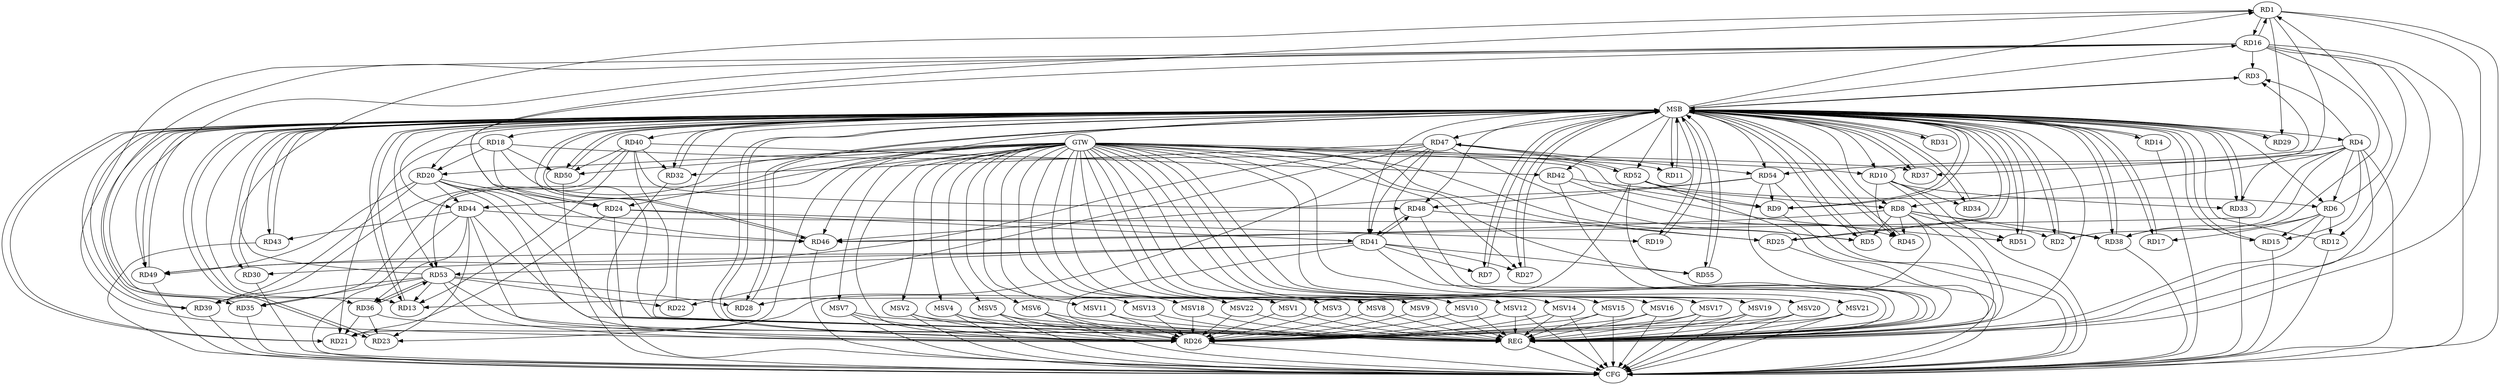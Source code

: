 strict digraph G {
  RD1 [ label="RD1" ];
  RD2 [ label="RD2" ];
  RD3 [ label="RD3" ];
  RD4 [ label="RD4" ];
  RD5 [ label="RD5" ];
  RD6 [ label="RD6" ];
  RD7 [ label="RD7" ];
  RD8 [ label="RD8" ];
  RD9 [ label="RD9" ];
  RD10 [ label="RD10" ];
  RD11 [ label="RD11" ];
  RD12 [ label="RD12" ];
  RD13 [ label="RD13" ];
  RD14 [ label="RD14" ];
  RD15 [ label="RD15" ];
  RD16 [ label="RD16" ];
  RD17 [ label="RD17" ];
  RD18 [ label="RD18" ];
  RD19 [ label="RD19" ];
  RD20 [ label="RD20" ];
  RD21 [ label="RD21" ];
  RD22 [ label="RD22" ];
  RD23 [ label="RD23" ];
  RD24 [ label="RD24" ];
  RD25 [ label="RD25" ];
  RD26 [ label="RD26" ];
  RD27 [ label="RD27" ];
  RD28 [ label="RD28" ];
  RD29 [ label="RD29" ];
  RD30 [ label="RD30" ];
  RD31 [ label="RD31" ];
  RD32 [ label="RD32" ];
  RD33 [ label="RD33" ];
  RD34 [ label="RD34" ];
  RD35 [ label="RD35" ];
  RD36 [ label="RD36" ];
  RD37 [ label="RD37" ];
  RD38 [ label="RD38" ];
  RD39 [ label="RD39" ];
  RD40 [ label="RD40" ];
  RD41 [ label="RD41" ];
  RD42 [ label="RD42" ];
  RD43 [ label="RD43" ];
  RD44 [ label="RD44" ];
  RD45 [ label="RD45" ];
  RD46 [ label="RD46" ];
  RD47 [ label="RD47" ];
  RD48 [ label="RD48" ];
  RD49 [ label="RD49" ];
  RD50 [ label="RD50" ];
  RD51 [ label="RD51" ];
  RD52 [ label="RD52" ];
  RD53 [ label="RD53" ];
  RD54 [ label="RD54" ];
  RD55 [ label="RD55" ];
  GTW [ label="GTW" ];
  REG [ label="REG" ];
  MSB [ label="MSB" ];
  CFG [ label="CFG" ];
  MSV1 [ label="MSV1" ];
  MSV2 [ label="MSV2" ];
  MSV3 [ label="MSV3" ];
  MSV4 [ label="MSV4" ];
  MSV5 [ label="MSV5" ];
  MSV6 [ label="MSV6" ];
  MSV7 [ label="MSV7" ];
  MSV8 [ label="MSV8" ];
  MSV9 [ label="MSV9" ];
  MSV10 [ label="MSV10" ];
  MSV11 [ label="MSV11" ];
  MSV12 [ label="MSV12" ];
  MSV13 [ label="MSV13" ];
  MSV14 [ label="MSV14" ];
  MSV15 [ label="MSV15" ];
  MSV16 [ label="MSV16" ];
  MSV17 [ label="MSV17" ];
  MSV18 [ label="MSV18" ];
  MSV19 [ label="MSV19" ];
  MSV20 [ label="MSV20" ];
  MSV21 [ label="MSV21" ];
  MSV22 [ label="MSV22" ];
  RD6 -> RD1;
  RD1 -> RD16;
  RD16 -> RD1;
  RD1 -> RD24;
  RD1 -> RD29;
  RD1 -> RD37;
  RD53 -> RD1;
  RD4 -> RD2;
  RD8 -> RD2;
  RD4 -> RD3;
  RD10 -> RD3;
  RD16 -> RD3;
  RD4 -> RD6;
  RD4 -> RD8;
  RD4 -> RD15;
  RD4 -> RD33;
  RD4 -> RD46;
  RD4 -> RD54;
  RD8 -> RD5;
  RD47 -> RD5;
  RD6 -> RD12;
  RD6 -> RD15;
  RD6 -> RD17;
  RD6 -> RD38;
  RD52 -> RD6;
  RD41 -> RD7;
  RD8 -> RD13;
  RD8 -> RD38;
  RD42 -> RD8;
  RD8 -> RD45;
  RD8 -> RD46;
  RD8 -> RD51;
  RD52 -> RD9;
  RD54 -> RD9;
  RD18 -> RD10;
  RD10 -> RD33;
  RD10 -> RD34;
  RD10 -> RD45;
  RD16 -> RD12;
  RD16 -> RD13;
  RD40 -> RD13;
  RD53 -> RD13;
  RD16 -> RD26;
  RD16 -> RD38;
  RD16 -> RD46;
  RD16 -> RD49;
  RD18 -> RD20;
  RD18 -> RD21;
  RD18 -> RD24;
  RD18 -> RD50;
  RD24 -> RD19;
  RD20 -> RD24;
  RD20 -> RD26;
  RD20 -> RD39;
  RD20 -> RD44;
  RD20 -> RD46;
  RD20 -> RD49;
  RD24 -> RD21;
  RD36 -> RD21;
  RD47 -> RD22;
  RD53 -> RD22;
  RD36 -> RD23;
  RD44 -> RD23;
  RD52 -> RD23;
  RD24 -> RD41;
  RD48 -> RD25;
  RD41 -> RD26;
  RD44 -> RD26;
  RD53 -> RD26;
  RD41 -> RD27;
  RD47 -> RD28;
  RD53 -> RD28;
  RD41 -> RD30;
  RD40 -> RD32;
  RD47 -> RD32;
  RD53 -> RD35;
  RD44 -> RD36;
  RD36 -> RD53;
  RD53 -> RD36;
  RD44 -> RD38;
  RD53 -> RD39;
  RD40 -> RD42;
  RD40 -> RD48;
  RD40 -> RD50;
  RD40 -> RD53;
  RD47 -> RD41;
  RD41 -> RD48;
  RD48 -> RD41;
  RD41 -> RD49;
  RD41 -> RD53;
  RD41 -> RD55;
  RD42 -> RD45;
  RD44 -> RD43;
  RD54 -> RD46;
  RD47 -> RD49;
  RD47 -> RD52;
  RD52 -> RD47;
  RD47 -> RD54;
  RD54 -> RD48;
  GTW -> RD21;
  GTW -> RD11;
  GTW -> RD27;
  GTW -> RD25;
  GTW -> RD5;
  GTW -> RD9;
  GTW -> RD55;
  GTW -> RD44;
  GTW -> RD51;
  GTW -> RD39;
  GTW -> RD35;
  GTW -> RD20;
  GTW -> RD46;
  GTW -> RD50;
  GTW -> RD37;
  GTW -> RD26;
  RD1 -> REG;
  RD4 -> REG;
  RD6 -> REG;
  RD8 -> REG;
  RD10 -> REG;
  RD16 -> REG;
  RD18 -> REG;
  RD20 -> REG;
  RD24 -> REG;
  RD36 -> REG;
  RD40 -> REG;
  RD41 -> REG;
  RD42 -> REG;
  RD44 -> REG;
  RD47 -> REG;
  RD48 -> REG;
  RD52 -> REG;
  RD53 -> REG;
  RD54 -> REG;
  RD2 -> MSB;
  MSB -> RD7;
  MSB -> RD16;
  MSB -> RD18;
  MSB -> RD39;
  MSB -> RD51;
  MSB -> REG;
  RD3 -> MSB;
  MSB -> RD1;
  MSB -> RD6;
  MSB -> RD15;
  MSB -> RD21;
  MSB -> RD29;
  MSB -> RD45;
  MSB -> RD48;
  MSB -> RD50;
  RD5 -> MSB;
  MSB -> RD33;
  RD7 -> MSB;
  MSB -> RD3;
  MSB -> RD10;
  MSB -> RD49;
  RD9 -> MSB;
  MSB -> RD13;
  MSB -> RD26;
  MSB -> RD32;
  MSB -> RD38;
  RD11 -> MSB;
  MSB -> RD8;
  RD12 -> MSB;
  MSB -> RD2;
  MSB -> RD30;
  MSB -> RD36;
  MSB -> RD55;
  RD13 -> MSB;
  MSB -> RD11;
  MSB -> RD14;
  MSB -> RD23;
  MSB -> RD37;
  MSB -> RD46;
  RD14 -> MSB;
  MSB -> RD4;
  MSB -> RD5;
  MSB -> RD41;
  RD15 -> MSB;
  MSB -> RD19;
  MSB -> RD25;
  MSB -> RD27;
  MSB -> RD43;
  RD17 -> MSB;
  MSB -> RD52;
  RD19 -> MSB;
  RD21 -> MSB;
  MSB -> RD42;
  MSB -> RD54;
  RD22 -> MSB;
  MSB -> RD17;
  MSB -> RD28;
  MSB -> RD31;
  RD23 -> MSB;
  MSB -> RD44;
  RD25 -> MSB;
  MSB -> RD47;
  RD26 -> MSB;
  MSB -> RD24;
  RD27 -> MSB;
  RD28 -> MSB;
  RD29 -> MSB;
  RD30 -> MSB;
  MSB -> RD20;
  RD31 -> MSB;
  MSB -> RD9;
  MSB -> RD53;
  RD32 -> MSB;
  MSB -> RD35;
  MSB -> RD40;
  RD33 -> MSB;
  RD34 -> MSB;
  RD35 -> MSB;
  RD37 -> MSB;
  RD38 -> MSB;
  RD39 -> MSB;
  RD43 -> MSB;
  MSB -> RD34;
  RD45 -> MSB;
  RD46 -> MSB;
  RD49 -> MSB;
  RD50 -> MSB;
  RD51 -> MSB;
  RD55 -> MSB;
  RD12 -> CFG;
  RD44 -> CFG;
  RD10 -> CFG;
  RD54 -> CFG;
  RD25 -> CFG;
  RD50 -> CFG;
  RD43 -> CFG;
  RD46 -> CFG;
  RD4 -> CFG;
  RD49 -> CFG;
  RD26 -> CFG;
  RD30 -> CFG;
  RD9 -> CFG;
  RD35 -> CFG;
  RD1 -> CFG;
  RD38 -> CFG;
  RD52 -> CFG;
  RD39 -> CFG;
  RD32 -> CFG;
  RD14 -> CFG;
  RD33 -> CFG;
  RD15 -> CFG;
  RD16 -> CFG;
  REG -> CFG;
  MSV1 -> RD26;
  MSV2 -> RD26;
  MSV3 -> RD26;
  MSV4 -> RD26;
  MSV5 -> RD26;
  GTW -> MSV1;
  MSV1 -> REG;
  GTW -> MSV2;
  MSV2 -> REG;
  MSV2 -> CFG;
  GTW -> MSV3;
  MSV3 -> REG;
  GTW -> MSV4;
  MSV4 -> REG;
  MSV4 -> CFG;
  GTW -> MSV5;
  MSV5 -> REG;
  MSV5 -> CFG;
  MSV6 -> RD26;
  GTW -> MSV6;
  MSV6 -> REG;
  MSV6 -> CFG;
  MSV7 -> RD26;
  GTW -> MSV7;
  MSV7 -> REG;
  MSV7 -> CFG;
  MSV8 -> RD26;
  MSV9 -> RD26;
  MSV10 -> RD26;
  GTW -> MSV8;
  MSV8 -> REG;
  GTW -> MSV9;
  MSV9 -> REG;
  GTW -> MSV10;
  MSV10 -> REG;
  MSV11 -> RD26;
  MSV12 -> RD26;
  GTW -> MSV11;
  MSV11 -> REG;
  GTW -> MSV12;
  MSV12 -> REG;
  MSV12 -> CFG;
  MSV13 -> RD26;
  MSV14 -> RD26;
  MSV15 -> RD26;
  GTW -> MSV13;
  MSV13 -> REG;
  GTW -> MSV14;
  MSV14 -> REG;
  MSV14 -> CFG;
  GTW -> MSV15;
  MSV15 -> REG;
  MSV15 -> CFG;
  MSV16 -> RD26;
  GTW -> MSV16;
  MSV16 -> REG;
  MSV16 -> CFG;
  MSV17 -> RD26;
  MSV18 -> RD26;
  GTW -> MSV17;
  MSV17 -> REG;
  MSV17 -> CFG;
  GTW -> MSV18;
  MSV18 -> REG;
  MSV19 -> RD26;
  GTW -> MSV19;
  MSV19 -> REG;
  MSV19 -> CFG;
  MSV20 -> RD26;
  GTW -> MSV20;
  MSV20 -> REG;
  MSV20 -> CFG;
  MSV21 -> RD26;
  GTW -> MSV21;
  MSV21 -> REG;
  MSV21 -> CFG;
  MSV22 -> RD26;
  GTW -> MSV22;
  MSV22 -> REG;
}
